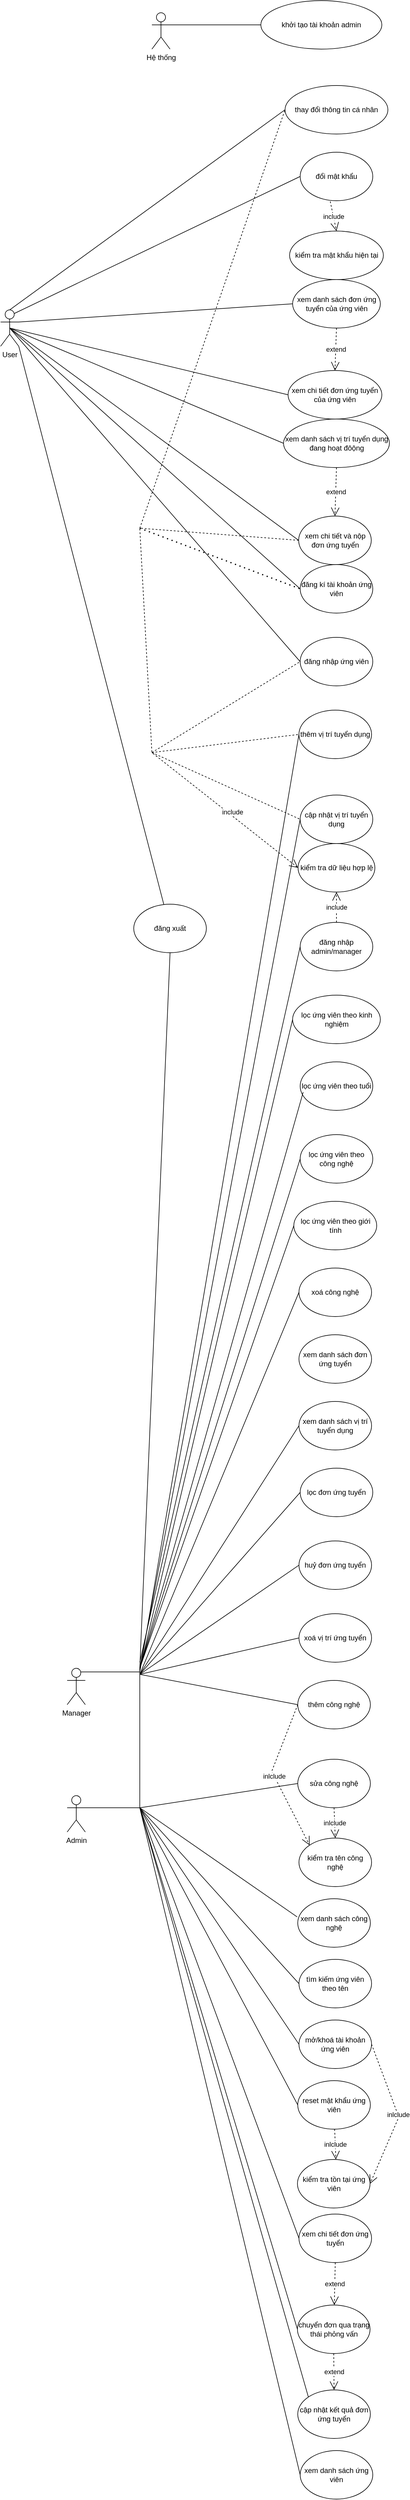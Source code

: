 <mxfile version="22.1.22" type="embed">
  <diagram id="sxqVWfXkjAB5cVP8b3de" name="Page-1">
    <mxGraphModel dx="2575" dy="2353" grid="1" gridSize="10" guides="1" tooltips="1" connect="1" arrows="1" fold="1" page="1" pageScale="1" pageWidth="850" pageHeight="1100" math="0" shadow="0">
      <root>
        <mxCell id="0" />
        <mxCell id="1" parent="0" />
        <mxCell id="2" value="Hệ thống" style="shape=umlActor;verticalLabelPosition=bottom;verticalAlign=top;html=1;outlineConnect=0;" vertex="1" parent="1">
          <mxGeometry x="70" y="-280" width="30" height="60" as="geometry" />
        </mxCell>
        <mxCell id="3" value="Admin" style="shape=umlActor;verticalLabelPosition=bottom;verticalAlign=top;html=1;outlineConnect=0;" vertex="1" parent="1">
          <mxGeometry x="-70" y="2660" width="30" height="60" as="geometry" />
        </mxCell>
        <mxCell id="4" value="Manager" style="shape=umlActor;verticalLabelPosition=bottom;verticalAlign=top;html=1;outlineConnect=0;" vertex="1" parent="1">
          <mxGeometry x="-70" y="2450" width="30" height="60" as="geometry" />
        </mxCell>
        <mxCell id="5" value="User" style="shape=umlActor;verticalLabelPosition=bottom;verticalAlign=top;html=1;outlineConnect=0;" vertex="1" parent="1">
          <mxGeometry x="-180" y="210" width="30" height="60" as="geometry" />
        </mxCell>
        <mxCell id="8" value="" style="endArrow=none;html=1;rounded=0;exitX=1;exitY=0.333;exitDx=0;exitDy=0;exitPerimeter=0;entryX=0;entryY=0.5;entryDx=0;entryDy=0;" edge="1" parent="1" source="2" target="9">
          <mxGeometry width="50" height="50" relative="1" as="geometry">
            <mxPoint x="170" y="-220" as="sourcePoint" />
            <mxPoint x="260" y="-260" as="targetPoint" />
          </mxGeometry>
        </mxCell>
        <mxCell id="9" value="khởi tạo tài khoản admin" style="ellipse;whiteSpace=wrap;html=1;" vertex="1" parent="1">
          <mxGeometry x="250" y="-300" width="200" height="80" as="geometry" />
        </mxCell>
        <mxCell id="10" value="thay đổi thông tin cá nhân" style="ellipse;whiteSpace=wrap;html=1;" vertex="1" parent="1">
          <mxGeometry x="290" y="-160" width="170" height="80" as="geometry" />
        </mxCell>
        <mxCell id="11" value="đổi mật khẩu" style="ellipse;whiteSpace=wrap;html=1;" vertex="1" parent="1">
          <mxGeometry x="315" y="-50" width="120" height="80" as="geometry" />
        </mxCell>
        <mxCell id="12" value="kiểm tra mật khẩu hiện tại" style="ellipse;whiteSpace=wrap;html=1;" vertex="1" parent="1">
          <mxGeometry x="297.5" y="80" width="155" height="80" as="geometry" />
        </mxCell>
        <mxCell id="13" value="xem danh sách đơn ứng tuyển của ứng viên" style="ellipse;whiteSpace=wrap;html=1;" vertex="1" parent="1">
          <mxGeometry x="302.5" y="160" width="145" height="80" as="geometry" />
        </mxCell>
        <mxCell id="14" value="xem chi tiết đơn ứng tuyển của ứng viên" style="ellipse;whiteSpace=wrap;html=1;" vertex="1" parent="1">
          <mxGeometry x="295" y="310" width="155" height="80" as="geometry" />
        </mxCell>
        <mxCell id="15" value="xem danh sách vị trí tuyển dụng đang hoạt đôộng" style="ellipse;whiteSpace=wrap;html=1;" vertex="1" parent="1">
          <mxGeometry x="287.5" y="390" width="175" height="80" as="geometry" />
        </mxCell>
        <mxCell id="16" value="xem chi tiết và nộp đơn ứng tuyển" style="ellipse;whiteSpace=wrap;html=1;" vertex="1" parent="1">
          <mxGeometry x="312.5" y="550" width="120" height="80" as="geometry" />
        </mxCell>
        <mxCell id="17" value="đăng kí tài khoản ứng viên" style="ellipse;whiteSpace=wrap;html=1;" vertex="1" parent="1">
          <mxGeometry x="315" y="630" width="120" height="80" as="geometry" />
        </mxCell>
        <mxCell id="18" value="đăng nhập ứng viên" style="ellipse;whiteSpace=wrap;html=1;" vertex="1" parent="1">
          <mxGeometry x="315" y="750" width="120" height="80" as="geometry" />
        </mxCell>
        <mxCell id="20" value="" style="endArrow=none;html=1;rounded=0;entryX=0;entryY=0.5;entryDx=0;entryDy=0;exitX=0.5;exitY=0;exitDx=0;exitDy=0;exitPerimeter=0;" edge="1" parent="1" source="5" target="10">
          <mxGeometry width="50" height="50" relative="1" as="geometry">
            <mxPoint x="120" y="70" as="sourcePoint" />
            <mxPoint x="170" y="20" as="targetPoint" />
          </mxGeometry>
        </mxCell>
        <mxCell id="21" value="" style="endArrow=none;html=1;rounded=0;entryX=0;entryY=0.5;entryDx=0;entryDy=0;exitX=0.75;exitY=0.1;exitDx=0;exitDy=0;exitPerimeter=0;" edge="1" parent="1" source="5" target="11">
          <mxGeometry width="50" height="50" relative="1" as="geometry">
            <mxPoint x="180" y="200" as="sourcePoint" />
            <mxPoint x="230" y="150" as="targetPoint" />
          </mxGeometry>
        </mxCell>
        <mxCell id="23" value="" style="endArrow=none;html=1;rounded=0;entryX=0;entryY=0.5;entryDx=0;entryDy=0;exitX=1;exitY=0.333;exitDx=0;exitDy=0;exitPerimeter=0;" edge="1" parent="1" source="5" target="13">
          <mxGeometry width="50" height="50" relative="1" as="geometry">
            <mxPoint x="130" y="340" as="sourcePoint" />
            <mxPoint x="180" y="290" as="targetPoint" />
          </mxGeometry>
        </mxCell>
        <mxCell id="24" value="" style="endArrow=none;html=1;rounded=0;entryX=0;entryY=0.5;entryDx=0;entryDy=0;exitX=0.5;exitY=0.5;exitDx=0;exitDy=0;exitPerimeter=0;" edge="1" parent="1" source="5" target="14">
          <mxGeometry width="50" height="50" relative="1" as="geometry">
            <mxPoint x="110" y="220" as="sourcePoint" />
            <mxPoint x="312" y="210" as="targetPoint" />
          </mxGeometry>
        </mxCell>
        <mxCell id="25" value="" style="endArrow=none;html=1;rounded=0;entryX=0;entryY=0.5;entryDx=0;entryDy=0;exitX=0.5;exitY=0.5;exitDx=0;exitDy=0;exitPerimeter=0;" edge="1" parent="1" source="5" target="15">
          <mxGeometry width="50" height="50" relative="1" as="geometry">
            <mxPoint x="120" y="230" as="sourcePoint" />
            <mxPoint x="322" y="220" as="targetPoint" />
          </mxGeometry>
        </mxCell>
        <mxCell id="26" value="" style="endArrow=none;html=1;rounded=0;entryX=0;entryY=0.5;entryDx=0;entryDy=0;exitX=0.5;exitY=0.5;exitDx=0;exitDy=0;exitPerimeter=0;" edge="1" parent="1" source="5" target="16">
          <mxGeometry width="50" height="50" relative="1" as="geometry">
            <mxPoint x="130" y="240" as="sourcePoint" />
            <mxPoint x="332" y="230" as="targetPoint" />
          </mxGeometry>
        </mxCell>
        <mxCell id="27" value="" style="endArrow=none;html=1;rounded=0;entryX=0;entryY=0.5;entryDx=0;entryDy=0;exitX=0.5;exitY=0.5;exitDx=0;exitDy=0;exitPerimeter=0;" edge="1" parent="1" source="5" target="17">
          <mxGeometry width="50" height="50" relative="1" as="geometry">
            <mxPoint x="140" y="250" as="sourcePoint" />
            <mxPoint x="342" y="240" as="targetPoint" />
          </mxGeometry>
        </mxCell>
        <mxCell id="28" value="" style="endArrow=none;html=1;rounded=0;entryX=0;entryY=0.5;entryDx=0;entryDy=0;exitX=0.5;exitY=0.5;exitDx=0;exitDy=0;exitPerimeter=0;" edge="1" parent="1" source="5" target="18">
          <mxGeometry width="50" height="50" relative="1" as="geometry">
            <mxPoint x="150" y="260" as="sourcePoint" />
            <mxPoint x="352" y="250" as="targetPoint" />
          </mxGeometry>
        </mxCell>
        <mxCell id="29" value="include" style="endArrow=open;endSize=12;dashed=1;html=1;rounded=0;exitX=0.414;exitY=1.014;exitDx=0;exitDy=0;exitPerimeter=0;entryX=0.5;entryY=0;entryDx=0;entryDy=0;" edge="1" parent="1" source="11" target="12">
          <mxGeometry x="0.011" width="160" relative="1" as="geometry">
            <mxPoint x="340" y="50" as="sourcePoint" />
            <mxPoint x="500" y="50" as="targetPoint" />
            <mxPoint as="offset" />
          </mxGeometry>
        </mxCell>
        <mxCell id="30" value="extend" style="endArrow=open;endSize=12;dashed=1;html=1;rounded=0;exitX=0.5;exitY=1;exitDx=0;exitDy=0;entryX=0.5;entryY=0;entryDx=0;entryDy=0;" edge="1" parent="1" source="13" target="14">
          <mxGeometry x="0.011" width="160" relative="1" as="geometry">
            <mxPoint x="375" y="41" as="sourcePoint" />
            <mxPoint x="385" y="90" as="targetPoint" />
            <mxPoint as="offset" />
          </mxGeometry>
        </mxCell>
        <mxCell id="32" value="extend" style="endArrow=open;endSize=12;dashed=1;html=1;rounded=0;exitX=0.5;exitY=1;exitDx=0;exitDy=0;entryX=0.5;entryY=0;entryDx=0;entryDy=0;" edge="1" parent="1" source="15" target="16">
          <mxGeometry x="0.011" width="160" relative="1" as="geometry">
            <mxPoint x="385" y="250" as="sourcePoint" />
            <mxPoint x="383" y="320" as="targetPoint" />
            <mxPoint as="offset" />
          </mxGeometry>
        </mxCell>
        <mxCell id="34" value="thêm vị trí tuyển dụng" style="ellipse;whiteSpace=wrap;html=1;" vertex="1" parent="1">
          <mxGeometry x="313" y="870" width="120" height="80" as="geometry" />
        </mxCell>
        <mxCell id="35" value="cập nhật vị trí tuyển dụng" style="ellipse;whiteSpace=wrap;html=1;" vertex="1" parent="1">
          <mxGeometry x="315" y="1010" width="120" height="80" as="geometry" />
        </mxCell>
        <mxCell id="36" value="đăng nhập admin/manager" style="ellipse;whiteSpace=wrap;html=1;" vertex="1" parent="1">
          <mxGeometry x="315" y="1220" width="120" height="80" as="geometry" />
        </mxCell>
        <mxCell id="37" value="kiểm tra dữ liệu hợp lệ" style="ellipse;whiteSpace=wrap;html=1;" vertex="1" parent="1">
          <mxGeometry x="311.5" y="1090" width="127" height="80" as="geometry" />
        </mxCell>
        <mxCell id="41" value="include" style="endArrow=open;endSize=12;dashed=1;html=1;rounded=0;exitX=0;exitY=0.5;exitDx=0;exitDy=0;entryX=0;entryY=0.5;entryDx=0;entryDy=0;" edge="1" parent="1" source="16" target="37">
          <mxGeometry x="0.697" y="5" width="160" relative="1" as="geometry">
            <mxPoint x="395" y="61" as="sourcePoint" />
            <mxPoint x="405" y="110" as="targetPoint" />
            <mxPoint as="offset" />
            <Array as="points">
              <mxPoint x="50" y="570" />
              <mxPoint x="70" y="940" />
            </Array>
          </mxGeometry>
        </mxCell>
        <mxCell id="43" value="" style="endArrow=none;dashed=1;html=1;dashPattern=1 3;strokeWidth=2;rounded=0;entryX=0;entryY=0.5;entryDx=0;entryDy=0;" edge="1" parent="1" target="17">
          <mxGeometry width="50" height="50" relative="1" as="geometry">
            <mxPoint x="50" y="570" as="sourcePoint" />
            <mxPoint x="230" y="670" as="targetPoint" />
          </mxGeometry>
        </mxCell>
        <mxCell id="44" value="" style="endArrow=none;dashed=1;html=1;rounded=0;entryX=0;entryY=0.5;entryDx=0;entryDy=0;" edge="1" parent="1" target="18">
          <mxGeometry width="50" height="50" relative="1" as="geometry">
            <mxPoint x="70" y="940" as="sourcePoint" />
            <mxPoint x="250" y="730" as="targetPoint" />
          </mxGeometry>
        </mxCell>
        <mxCell id="45" value="" style="endArrow=none;dashed=1;html=1;rounded=0;entryX=0;entryY=0.5;entryDx=0;entryDy=0;" edge="1" parent="1" target="10">
          <mxGeometry width="50" height="50" relative="1" as="geometry">
            <mxPoint x="50" y="570" as="sourcePoint" />
            <mxPoint x="325" y="800" as="targetPoint" />
          </mxGeometry>
        </mxCell>
        <mxCell id="46" value="" style="endArrow=none;dashed=1;html=1;rounded=0;entryX=0;entryY=0.5;entryDx=0;entryDy=0;" edge="1" parent="1" target="34">
          <mxGeometry width="50" height="50" relative="1" as="geometry">
            <mxPoint x="70" y="940" as="sourcePoint" />
            <mxPoint x="280" y="880" as="targetPoint" />
          </mxGeometry>
        </mxCell>
        <mxCell id="47" value="" style="endArrow=none;dashed=1;html=1;rounded=0;entryX=0;entryY=0.5;entryDx=0;entryDy=0;" edge="1" parent="1" target="35">
          <mxGeometry width="50" height="50" relative="1" as="geometry">
            <mxPoint x="70" y="940" as="sourcePoint" />
            <mxPoint x="323" y="920" as="targetPoint" />
          </mxGeometry>
        </mxCell>
        <mxCell id="49" value="include" style="endArrow=open;endSize=12;dashed=1;html=1;rounded=0;exitX=0.5;exitY=0;exitDx=0;exitDy=0;entryX=0.5;entryY=1;entryDx=0;entryDy=0;" edge="1" parent="1" source="36" target="37">
          <mxGeometry width="160" relative="1" as="geometry">
            <mxPoint x="430" y="1240" as="sourcePoint" />
            <mxPoint x="590" y="1240" as="targetPoint" />
          </mxGeometry>
        </mxCell>
        <mxCell id="50" value="lọc ứng viên theo kinh nghiệm" style="ellipse;whiteSpace=wrap;html=1;" vertex="1" parent="1">
          <mxGeometry x="302.5" y="1340" width="145" height="80" as="geometry" />
        </mxCell>
        <mxCell id="51" value="lọc ứng viên theo tuổi" style="ellipse;whiteSpace=wrap;html=1;" vertex="1" parent="1">
          <mxGeometry x="315" y="1450" width="120" height="80" as="geometry" />
        </mxCell>
        <mxCell id="52" value="lọc ứng viên theo công nghệ" style="ellipse;whiteSpace=wrap;html=1;" vertex="1" parent="1">
          <mxGeometry x="315" y="1570" width="120" height="80" as="geometry" />
        </mxCell>
        <mxCell id="53" value="lọc ứng viên theo giới tính" style="ellipse;whiteSpace=wrap;html=1;" vertex="1" parent="1">
          <mxGeometry x="304.5" y="1680" width="137" height="80" as="geometry" />
        </mxCell>
        <mxCell id="54" value="xoá công nghệ" style="ellipse;whiteSpace=wrap;html=1;" vertex="1" parent="1">
          <mxGeometry x="313" y="1790" width="120" height="80" as="geometry" />
        </mxCell>
        <mxCell id="55" value="xem danh sách đơn ứng tuyển" style="ellipse;whiteSpace=wrap;html=1;" vertex="1" parent="1">
          <mxGeometry x="313" y="1900" width="120" height="80" as="geometry" />
        </mxCell>
        <mxCell id="56" value="xem danh sách vị trí tuyển dụng" style="ellipse;whiteSpace=wrap;html=1;" vertex="1" parent="1">
          <mxGeometry x="313" y="2010" width="120" height="80" as="geometry" />
        </mxCell>
        <mxCell id="57" value="lọc đơn ứng tuyển" style="ellipse;whiteSpace=wrap;html=1;" vertex="1" parent="1">
          <mxGeometry x="315" y="2120" width="120" height="80" as="geometry" />
        </mxCell>
        <mxCell id="59" value="huỷ đơn ứng tuyển" style="ellipse;whiteSpace=wrap;html=1;" vertex="1" parent="1">
          <mxGeometry x="313" y="2240" width="120" height="80" as="geometry" />
        </mxCell>
        <mxCell id="60" value="xoá vị trí ứng tuyển" style="ellipse;whiteSpace=wrap;html=1;" vertex="1" parent="1">
          <mxGeometry x="313" y="2360" width="120" height="80" as="geometry" />
        </mxCell>
        <mxCell id="61" value="xem chi tiết đơn ứng tuyển" style="ellipse;whiteSpace=wrap;html=1;" vertex="1" parent="1">
          <mxGeometry x="313" y="3350" width="120" height="80" as="geometry" />
        </mxCell>
        <mxCell id="62" value="thêm công nghệ" style="ellipse;whiteSpace=wrap;html=1;" vertex="1" parent="1">
          <mxGeometry x="311" y="2470" width="120" height="80" as="geometry" />
        </mxCell>
        <mxCell id="63" value="sửa công nghệ" style="ellipse;whiteSpace=wrap;html=1;" vertex="1" parent="1">
          <mxGeometry x="311" y="2600" width="120" height="80" as="geometry" />
        </mxCell>
        <mxCell id="64" value="kiểm tra tên công nghệ" style="ellipse;whiteSpace=wrap;html=1;" vertex="1" parent="1">
          <mxGeometry x="313" y="2730" width="120" height="80" as="geometry" />
        </mxCell>
        <mxCell id="65" value="tìm kiếm ứng viên theo tên" style="ellipse;whiteSpace=wrap;html=1;" vertex="1" parent="1">
          <mxGeometry x="313" y="2930" width="120" height="80" as="geometry" />
        </mxCell>
        <mxCell id="66" value="xem danh sách công nghệ" style="ellipse;whiteSpace=wrap;html=1;" vertex="1" parent="1">
          <mxGeometry x="311" y="2830" width="120" height="80" as="geometry" />
        </mxCell>
        <mxCell id="67" value="mở/khoá tài khoản ứng viên" style="ellipse;whiteSpace=wrap;html=1;" vertex="1" parent="1">
          <mxGeometry x="313" y="3030" width="120" height="80" as="geometry" />
        </mxCell>
        <mxCell id="68" value="reset mật khẩu ứng viên" style="ellipse;whiteSpace=wrap;html=1;" vertex="1" parent="1">
          <mxGeometry x="311" y="3130" width="120" height="80" as="geometry" />
        </mxCell>
        <mxCell id="69" value="kiểm tra tồn tại ứng viên" style="ellipse;whiteSpace=wrap;html=1;" vertex="1" parent="1">
          <mxGeometry x="310.5" y="3260" width="120" height="80" as="geometry" />
        </mxCell>
        <mxCell id="70" value="chuyển đơn qua trạng thái phỏng vấn" style="ellipse;whiteSpace=wrap;html=1;" vertex="1" parent="1">
          <mxGeometry x="310.5" y="3500" width="120" height="80" as="geometry" />
        </mxCell>
        <mxCell id="71" value="cập nhật kết quả đơn ứng tuyển" style="ellipse;whiteSpace=wrap;html=1;" vertex="1" parent="1">
          <mxGeometry x="311" y="3640" width="120" height="80" as="geometry" />
        </mxCell>
        <mxCell id="72" value="xem danh sách ứng viên" style="ellipse;whiteSpace=wrap;html=1;" vertex="1" parent="1">
          <mxGeometry x="315" y="3740" width="120" height="80" as="geometry" />
        </mxCell>
        <mxCell id="73" value="inlclude" style="endArrow=open;endSize=12;dashed=1;html=1;rounded=0;exitX=0.5;exitY=1;exitDx=0;exitDy=0;entryX=0.5;entryY=0;entryDx=0;entryDy=0;" edge="1" parent="1" source="63" target="64">
          <mxGeometry width="160" relative="1" as="geometry">
            <mxPoint x="398" y="2700" as="sourcePoint" />
            <mxPoint x="558" y="2700" as="targetPoint" />
          </mxGeometry>
        </mxCell>
        <mxCell id="74" value="inlclude" style="endArrow=open;endSize=12;dashed=1;html=1;rounded=0;exitX=0;exitY=0.5;exitDx=0;exitDy=0;entryX=0;entryY=0;entryDx=0;entryDy=0;" edge="1" parent="1" source="62" target="64">
          <mxGeometry width="160" relative="1" as="geometry">
            <mxPoint x="381" y="2690" as="sourcePoint" />
            <mxPoint x="383" y="2740" as="targetPoint" />
            <Array as="points">
              <mxPoint x="268" y="2620" />
            </Array>
          </mxGeometry>
        </mxCell>
        <mxCell id="75" value="inlclude" style="endArrow=open;endSize=12;dashed=1;html=1;rounded=0;exitX=0.5;exitY=1;exitDx=0;exitDy=0;entryX=0.5;entryY=0;entryDx=0;entryDy=0;" edge="1" parent="1">
          <mxGeometry width="160" relative="1" as="geometry">
            <mxPoint x="372" y="3210" as="sourcePoint" />
            <mxPoint x="374" y="3260" as="targetPoint" />
          </mxGeometry>
        </mxCell>
        <mxCell id="76" value="inlclude" style="endArrow=open;endSize=12;dashed=1;html=1;rounded=0;exitX=1;exitY=0.5;exitDx=0;exitDy=0;entryX=1;entryY=0.5;entryDx=0;entryDy=0;" edge="1" parent="1" source="67" target="69">
          <mxGeometry width="160" relative="1" as="geometry">
            <mxPoint x="382" y="3220" as="sourcePoint" />
            <mxPoint x="384" y="3270" as="targetPoint" />
            <Array as="points">
              <mxPoint x="478" y="3190" />
            </Array>
          </mxGeometry>
        </mxCell>
        <mxCell id="77" value="extend" style="endArrow=open;endSize=12;dashed=1;html=1;rounded=0;exitX=0.5;exitY=1;exitDx=0;exitDy=0;" edge="1" parent="1" source="61" target="70">
          <mxGeometry width="160" relative="1" as="geometry">
            <mxPoint x="430" y="3480" as="sourcePoint" />
            <mxPoint x="590" y="3480" as="targetPoint" />
          </mxGeometry>
        </mxCell>
        <mxCell id="78" value="extend" style="endArrow=open;endSize=12;dashed=1;html=1;rounded=0;exitX=0.5;exitY=1;exitDx=0;exitDy=0;entryX=0.5;entryY=0;entryDx=0;entryDy=0;" edge="1" parent="1" source="70" target="71">
          <mxGeometry width="160" relative="1" as="geometry">
            <mxPoint x="383" y="3440" as="sourcePoint" />
            <mxPoint x="381" y="3510" as="targetPoint" />
            <Array as="points" />
          </mxGeometry>
        </mxCell>
        <mxCell id="79" value="" style="endArrow=none;html=1;rounded=0;entryX=0;entryY=0.5;entryDx=0;entryDy=0;exitX=0.75;exitY=0.1;exitDx=0;exitDy=0;exitPerimeter=0;" edge="1" parent="1" source="4" target="34">
          <mxGeometry width="50" height="50" relative="1" as="geometry">
            <mxPoint x="90" y="1430" as="sourcePoint" />
            <mxPoint x="140" y="1380" as="targetPoint" />
            <Array as="points">
              <mxPoint x="50" y="2456" />
            </Array>
          </mxGeometry>
        </mxCell>
        <mxCell id="80" value="" style="endArrow=none;html=1;rounded=0;exitX=1;exitY=0.333;exitDx=0;exitDy=0;exitPerimeter=0;entryX=0;entryY=0.5;entryDx=0;entryDy=0;" edge="1" parent="1" source="3" target="72">
          <mxGeometry width="50" height="50" relative="1" as="geometry">
            <mxPoint x="70" y="2690" as="sourcePoint" />
            <mxPoint x="120" y="2640" as="targetPoint" />
            <Array as="points">
              <mxPoint x="50" y="2680" />
            </Array>
          </mxGeometry>
        </mxCell>
        <mxCell id="81" value="" style="endArrow=none;html=1;rounded=0;" edge="1" parent="1">
          <mxGeometry width="50" height="50" relative="1" as="geometry">
            <mxPoint x="50" y="2680" as="sourcePoint" />
            <mxPoint x="50" y="2450" as="targetPoint" />
          </mxGeometry>
        </mxCell>
        <mxCell id="82" value="" style="endArrow=none;html=1;rounded=0;entryX=0;entryY=0.5;entryDx=0;entryDy=0;" edge="1" parent="1" target="35">
          <mxGeometry width="50" height="50" relative="1" as="geometry">
            <mxPoint x="50" y="2450" as="sourcePoint" />
            <mxPoint x="140" y="1350" as="targetPoint" />
          </mxGeometry>
        </mxCell>
        <mxCell id="83" value="" style="endArrow=none;html=1;rounded=0;entryX=0;entryY=0.5;entryDx=0;entryDy=0;" edge="1" parent="1" target="36">
          <mxGeometry width="50" height="50" relative="1" as="geometry">
            <mxPoint x="50" y="2440" as="sourcePoint" />
            <mxPoint x="325" y="1060" as="targetPoint" />
          </mxGeometry>
        </mxCell>
        <mxCell id="84" value="" style="endArrow=none;html=1;rounded=0;entryX=0;entryY=0.5;entryDx=0;entryDy=0;" edge="1" parent="1" target="50">
          <mxGeometry width="50" height="50" relative="1" as="geometry">
            <mxPoint x="50" y="2452.857" as="sourcePoint" />
            <mxPoint x="310" y="1630" as="targetPoint" />
          </mxGeometry>
        </mxCell>
        <mxCell id="85" value="" style="endArrow=none;html=1;rounded=0;entryX=0;entryY=0.5;entryDx=0;entryDy=0;" edge="1" parent="1" target="62">
          <mxGeometry width="50" height="50" relative="1" as="geometry">
            <mxPoint x="50" y="2460" as="sourcePoint" />
            <mxPoint x="240" y="2520" as="targetPoint" />
          </mxGeometry>
        </mxCell>
        <mxCell id="86" value="" style="endArrow=none;html=1;rounded=0;entryX=0;entryY=0.5;entryDx=0;entryDy=0;" edge="1" parent="1" target="63">
          <mxGeometry width="50" height="50" relative="1" as="geometry">
            <mxPoint x="50" y="2680" as="sourcePoint" />
            <mxPoint x="190" y="2570" as="targetPoint" />
          </mxGeometry>
        </mxCell>
        <mxCell id="87" value="" style="endArrow=none;html=1;rounded=0;entryX=-0.008;entryY=0.375;entryDx=0;entryDy=0;entryPerimeter=0;" edge="1" parent="1" target="66">
          <mxGeometry width="50" height="50" relative="1" as="geometry">
            <mxPoint x="50" y="2680" as="sourcePoint" />
            <mxPoint x="240" y="2780" as="targetPoint" />
          </mxGeometry>
        </mxCell>
        <mxCell id="88" value="" style="endArrow=none;html=1;rounded=0;entryX=0;entryY=0.5;entryDx=0;entryDy=0;" edge="1" parent="1" target="65">
          <mxGeometry width="50" height="50" relative="1" as="geometry">
            <mxPoint x="50" y="2680" as="sourcePoint" />
            <mxPoint x="250" y="2870" as="targetPoint" />
          </mxGeometry>
        </mxCell>
        <mxCell id="89" value="" style="endArrow=none;html=1;rounded=0;entryX=0;entryY=0.5;entryDx=0;entryDy=0;" edge="1" parent="1" target="67">
          <mxGeometry width="50" height="50" relative="1" as="geometry">
            <mxPoint x="50" y="2680" as="sourcePoint" />
            <mxPoint x="250" y="2950" as="targetPoint" />
          </mxGeometry>
        </mxCell>
        <mxCell id="90" value="" style="endArrow=none;html=1;rounded=0;entryX=0;entryY=0.5;entryDx=0;entryDy=0;" edge="1" parent="1" target="68">
          <mxGeometry width="50" height="50" relative="1" as="geometry">
            <mxPoint x="50" y="2680" as="sourcePoint" />
            <mxPoint x="200" y="2920" as="targetPoint" />
          </mxGeometry>
        </mxCell>
        <mxCell id="91" value="" style="endArrow=none;html=1;rounded=0;entryX=0;entryY=0.5;entryDx=0;entryDy=0;" edge="1" parent="1" target="61">
          <mxGeometry width="50" height="50" relative="1" as="geometry">
            <mxPoint x="50" y="2680" as="sourcePoint" />
            <mxPoint x="270" y="3160" as="targetPoint" />
          </mxGeometry>
        </mxCell>
        <mxCell id="92" value="" style="endArrow=none;html=1;rounded=0;entryX=0;entryY=0.5;entryDx=0;entryDy=0;" edge="1" parent="1" target="70">
          <mxGeometry width="50" height="50" relative="1" as="geometry">
            <mxPoint x="50" y="2680" as="sourcePoint" />
            <mxPoint x="150" y="3380" as="targetPoint" />
          </mxGeometry>
        </mxCell>
        <mxCell id="93" value="" style="endArrow=none;html=1;rounded=0;entryX=0;entryY=0;entryDx=0;entryDy=0;" edge="1" parent="1" target="71">
          <mxGeometry width="50" height="50" relative="1" as="geometry">
            <mxPoint x="50" y="2680" as="sourcePoint" />
            <mxPoint x="40" y="3010" as="targetPoint" />
          </mxGeometry>
        </mxCell>
        <mxCell id="94" value="" style="endArrow=none;html=1;rounded=0;" edge="1" parent="1">
          <mxGeometry width="50" height="50" relative="1" as="geometry">
            <mxPoint x="50" y="2450" as="sourcePoint" />
            <mxPoint x="320" y="1500" as="targetPoint" />
          </mxGeometry>
        </mxCell>
        <mxCell id="95" value="" style="endArrow=none;html=1;rounded=0;entryX=0;entryY=0.5;entryDx=0;entryDy=0;" edge="1" parent="1" target="52">
          <mxGeometry width="50" height="50" relative="1" as="geometry">
            <mxPoint x="50" y="2450" as="sourcePoint" />
            <mxPoint x="330" y="1510" as="targetPoint" />
          </mxGeometry>
        </mxCell>
        <mxCell id="96" value="" style="endArrow=none;html=1;rounded=0;entryX=0;entryY=0.5;entryDx=0;entryDy=0;" edge="1" parent="1" target="53">
          <mxGeometry width="50" height="50" relative="1" as="geometry">
            <mxPoint x="50" y="2450" as="sourcePoint" />
            <mxPoint x="340" y="1520" as="targetPoint" />
          </mxGeometry>
        </mxCell>
        <mxCell id="97" value="" style="endArrow=none;html=1;rounded=0;entryX=0;entryY=0.5;entryDx=0;entryDy=0;" edge="1" parent="1" target="54">
          <mxGeometry width="50" height="50" relative="1" as="geometry">
            <mxPoint x="50" y="2460" as="sourcePoint" />
            <mxPoint x="350" y="1530" as="targetPoint" />
          </mxGeometry>
        </mxCell>
        <mxCell id="98" value="" style="endArrow=none;html=1;rounded=0;entryX=0;entryY=0.5;entryDx=0;entryDy=0;" edge="1" parent="1" target="56">
          <mxGeometry width="50" height="50" relative="1" as="geometry">
            <mxPoint x="50" y="2460" as="sourcePoint" />
            <mxPoint x="250" y="2250" as="targetPoint" />
          </mxGeometry>
        </mxCell>
        <mxCell id="99" value="" style="endArrow=none;html=1;rounded=0;entryX=0;entryY=0.5;entryDx=0;entryDy=0;" edge="1" parent="1" target="57">
          <mxGeometry width="50" height="50" relative="1" as="geometry">
            <mxPoint x="50" y="2460" as="sourcePoint" />
            <mxPoint x="290" y="2330" as="targetPoint" />
          </mxGeometry>
        </mxCell>
        <mxCell id="100" value="" style="endArrow=none;html=1;rounded=0;entryX=0;entryY=0.5;entryDx=0;entryDy=0;" edge="1" parent="1" target="59">
          <mxGeometry width="50" height="50" relative="1" as="geometry">
            <mxPoint x="50" y="2460" as="sourcePoint" />
            <mxPoint x="290" y="2360" as="targetPoint" />
          </mxGeometry>
        </mxCell>
        <mxCell id="101" value="" style="endArrow=none;html=1;rounded=0;entryX=0;entryY=0.5;entryDx=0;entryDy=0;" edge="1" parent="1" target="60">
          <mxGeometry width="50" height="50" relative="1" as="geometry">
            <mxPoint x="50" y="2460" as="sourcePoint" />
            <mxPoint x="280" y="2400" as="targetPoint" />
          </mxGeometry>
        </mxCell>
        <mxCell id="102" value="đăng xuất" style="ellipse;whiteSpace=wrap;html=1;" vertex="1" parent="1">
          <mxGeometry x="40" y="1190" width="120" height="80" as="geometry" />
        </mxCell>
        <mxCell id="103" value="" style="endArrow=none;html=1;rounded=0;exitX=1;exitY=1;exitDx=0;exitDy=0;exitPerimeter=0;" edge="1" parent="1" source="5" target="102">
          <mxGeometry width="50" height="50" relative="1" as="geometry">
            <mxPoint x="-220" y="870" as="sourcePoint" />
            <mxPoint x="-170" y="820" as="targetPoint" />
          </mxGeometry>
        </mxCell>
        <mxCell id="104" value="" style="endArrow=none;html=1;rounded=0;entryX=0.5;entryY=1;entryDx=0;entryDy=0;" edge="1" parent="1" target="102">
          <mxGeometry width="50" height="50" relative="1" as="geometry">
            <mxPoint x="50" y="2450" as="sourcePoint" />
            <mxPoint x="20" y="1610" as="targetPoint" />
          </mxGeometry>
        </mxCell>
      </root>
    </mxGraphModel>
  </diagram>
</mxfile>
